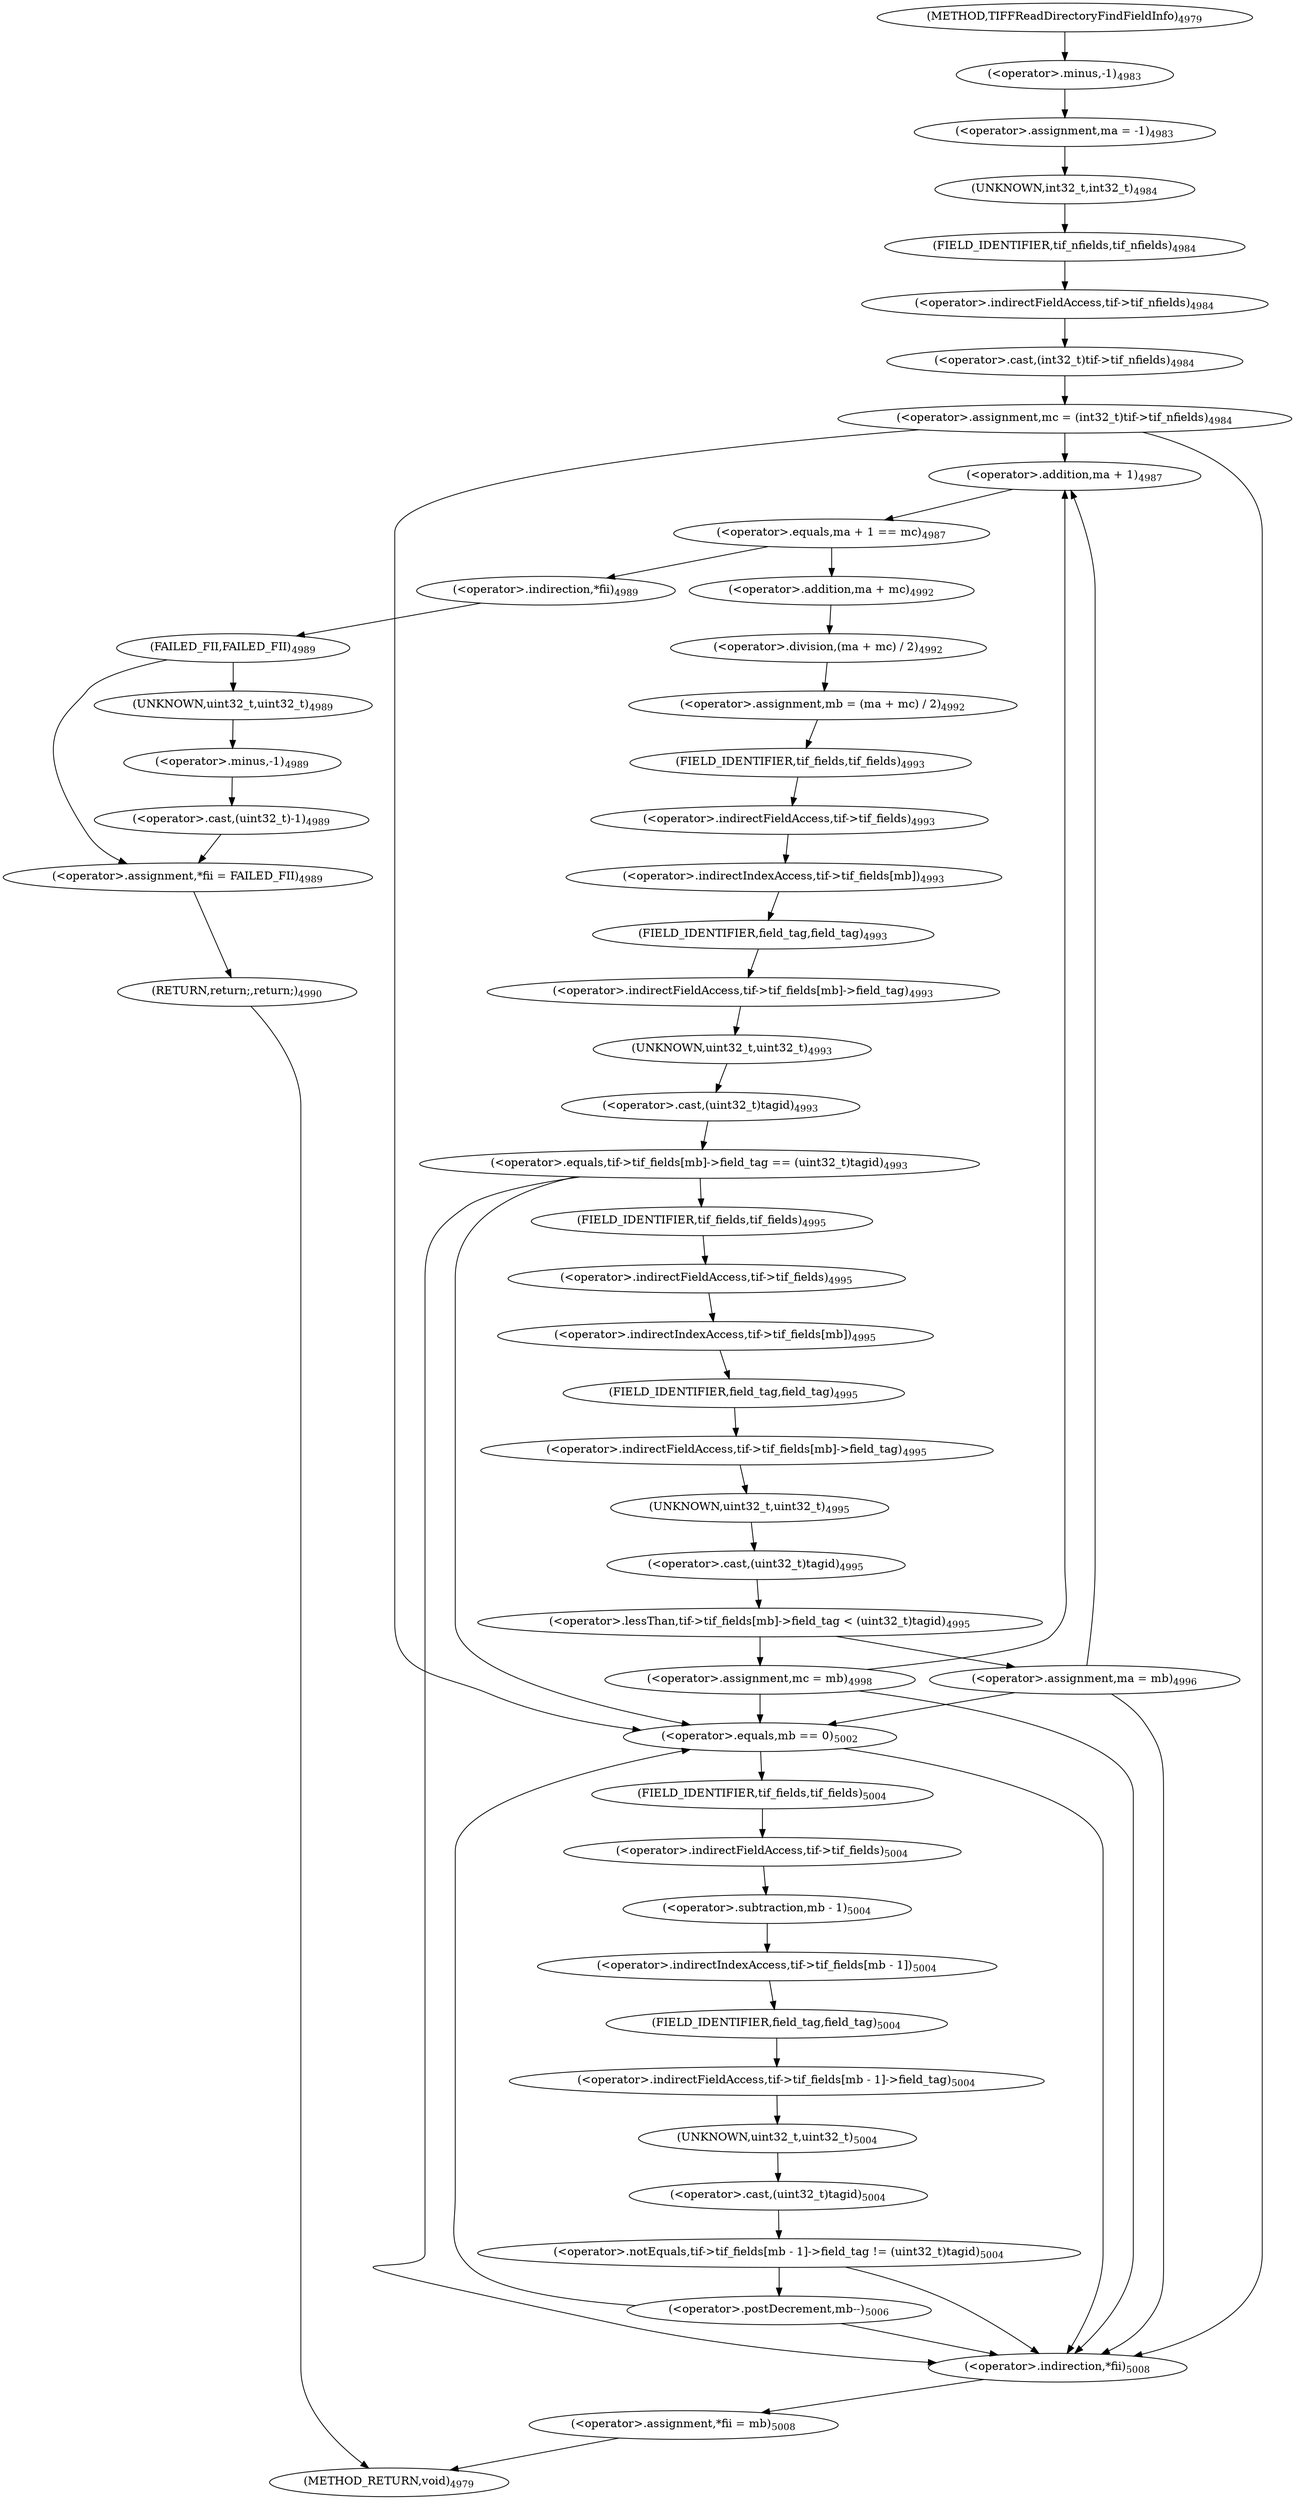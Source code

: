 digraph "TIFFReadDirectoryFindFieldInfo" {  
"90701" [label = <(&lt;operator&gt;.assignment,ma = -1)<SUB>4983</SUB>> ]
"90705" [label = <(&lt;operator&gt;.assignment,mc = (int32_t)tif-&gt;tif_nfields)<SUB>4984</SUB>> ]
"90801" [label = <(&lt;operator&gt;.assignment,*fii = mb)<SUB>5008</SUB>> ]
"90703" [label = <(&lt;operator&gt;.minus,-1)<SUB>4983</SUB>> ]
"90707" [label = <(&lt;operator&gt;.cast,(int32_t)tif-&gt;tif_nfields)<SUB>4984</SUB>> ]
"90802" [label = <(&lt;operator&gt;.indirection,*fii)<SUB>5008</SUB>> ]
"90708" [label = <(UNKNOWN,int32_t,int32_t)<SUB>4984</SUB>> ]
"90709" [label = <(&lt;operator&gt;.indirectFieldAccess,tif-&gt;tif_nfields)<SUB>4984</SUB>> ]
"90732" [label = <(&lt;operator&gt;.assignment,mb = (ma + mc) / 2)<SUB>4992</SUB>> ]
"90799" [label = <(&lt;operator&gt;.postDecrement,mb--)<SUB>5006</SUB>> ]
"90711" [label = <(FIELD_IDENTIFIER,tif_nfields,tif_nfields)<SUB>4984</SUB>> ]
"90716" [label = <(&lt;operator&gt;.equals,ma + 1 == mc)<SUB>4987</SUB>> ]
"90734" [label = <(&lt;operator&gt;.division,(ma + mc) / 2)<SUB>4992</SUB>> ]
"90740" [label = <(&lt;operator&gt;.equals,tif-&gt;tif_fields[mb]-&gt;field_tag == (uint32_t)tagid)<SUB>4993</SUB>> ]
"90754" [label = <(&lt;operator&gt;.lessThan,tif-&gt;tif_fields[mb]-&gt;field_tag &lt; (uint32_t)tagid)<SUB>4995</SUB>> ]
"90778" [label = <(&lt;operator&gt;.equals,mb == 0)<SUB>5002</SUB>> ]
"90784" [label = <(&lt;operator&gt;.notEquals,tif-&gt;tif_fields[mb - 1]-&gt;field_tag != (uint32_t)tagid)<SUB>5004</SUB>> ]
"90717" [label = <(&lt;operator&gt;.addition,ma + 1)<SUB>4987</SUB>> ]
"90722" [label = <(&lt;operator&gt;.assignment,*fii = FAILED_FII)<SUB>4989</SUB>> ]
"90731" [label = <(RETURN,return;,return;)<SUB>4990</SUB>> ]
"90735" [label = <(&lt;operator&gt;.addition,ma + mc)<SUB>4992</SUB>> ]
"90741" [label = <(&lt;operator&gt;.indirectFieldAccess,tif-&gt;tif_fields[mb]-&gt;field_tag)<SUB>4993</SUB>> ]
"90748" [label = <(&lt;operator&gt;.cast,(uint32_t)tagid)<SUB>4993</SUB>> ]
"90755" [label = <(&lt;operator&gt;.indirectFieldAccess,tif-&gt;tif_fields[mb]-&gt;field_tag)<SUB>4995</SUB>> ]
"90762" [label = <(&lt;operator&gt;.cast,(uint32_t)tagid)<SUB>4995</SUB>> ]
"90766" [label = <(&lt;operator&gt;.assignment,ma = mb)<SUB>4996</SUB>> ]
"90785" [label = <(&lt;operator&gt;.indirectFieldAccess,tif-&gt;tif_fields[mb - 1]-&gt;field_tag)<SUB>5004</SUB>> ]
"90794" [label = <(&lt;operator&gt;.cast,(uint32_t)tagid)<SUB>5004</SUB>> ]
"90723" [label = <(&lt;operator&gt;.indirection,*fii)<SUB>4989</SUB>> ]
"90725" [label = <(FAILED_FII,FAILED_FII)<SUB>4989</SUB>> ]
"90742" [label = <(&lt;operator&gt;.indirectIndexAccess,tif-&gt;tif_fields[mb])<SUB>4993</SUB>> ]
"90747" [label = <(FIELD_IDENTIFIER,field_tag,field_tag)<SUB>4993</SUB>> ]
"90749" [label = <(UNKNOWN,uint32_t,uint32_t)<SUB>4993</SUB>> ]
"90756" [label = <(&lt;operator&gt;.indirectIndexAccess,tif-&gt;tif_fields[mb])<SUB>4995</SUB>> ]
"90761" [label = <(FIELD_IDENTIFIER,field_tag,field_tag)<SUB>4995</SUB>> ]
"90763" [label = <(UNKNOWN,uint32_t,uint32_t)<SUB>4995</SUB>> ]
"90771" [label = <(&lt;operator&gt;.assignment,mc = mb)<SUB>4998</SUB>> ]
"90786" [label = <(&lt;operator&gt;.indirectIndexAccess,tif-&gt;tif_fields[mb - 1])<SUB>5004</SUB>> ]
"90793" [label = <(FIELD_IDENTIFIER,field_tag,field_tag)<SUB>5004</SUB>> ]
"90795" [label = <(UNKNOWN,uint32_t,uint32_t)<SUB>5004</SUB>> ]
"90743" [label = <(&lt;operator&gt;.indirectFieldAccess,tif-&gt;tif_fields)<SUB>4993</SUB>> ]
"90757" [label = <(&lt;operator&gt;.indirectFieldAccess,tif-&gt;tif_fields)<SUB>4995</SUB>> ]
"90787" [label = <(&lt;operator&gt;.indirectFieldAccess,tif-&gt;tif_fields)<SUB>5004</SUB>> ]
"90790" [label = <(&lt;operator&gt;.subtraction,mb - 1)<SUB>5004</SUB>> ]
"90727" [label = <(&lt;operator&gt;.cast,(uint32_t)-1)<SUB>4989</SUB>> ]
"90745" [label = <(FIELD_IDENTIFIER,tif_fields,tif_fields)<SUB>4993</SUB>> ]
"90759" [label = <(FIELD_IDENTIFIER,tif_fields,tif_fields)<SUB>4995</SUB>> ]
"90789" [label = <(FIELD_IDENTIFIER,tif_fields,tif_fields)<SUB>5004</SUB>> ]
"90728" [label = <(UNKNOWN,uint32_t,uint32_t)<SUB>4989</SUB>> ]
"90729" [label = <(&lt;operator&gt;.minus,-1)<SUB>4989</SUB>> ]
"90693" [label = <(METHOD,TIFFReadDirectoryFindFieldInfo)<SUB>4979</SUB>> ]
"90805" [label = <(METHOD_RETURN,void)<SUB>4979</SUB>> ]
  "90701" -> "90708" 
  "90705" -> "90717" 
  "90705" -> "90778" 
  "90705" -> "90802" 
  "90801" -> "90805" 
  "90703" -> "90701" 
  "90707" -> "90705" 
  "90802" -> "90801" 
  "90708" -> "90711" 
  "90709" -> "90707" 
  "90732" -> "90745" 
  "90799" -> "90778" 
  "90799" -> "90802" 
  "90711" -> "90709" 
  "90716" -> "90723" 
  "90716" -> "90735" 
  "90734" -> "90732" 
  "90740" -> "90778" 
  "90740" -> "90802" 
  "90740" -> "90759" 
  "90754" -> "90766" 
  "90754" -> "90771" 
  "90778" -> "90802" 
  "90778" -> "90789" 
  "90784" -> "90802" 
  "90784" -> "90799" 
  "90717" -> "90716" 
  "90722" -> "90731" 
  "90731" -> "90805" 
  "90735" -> "90734" 
  "90741" -> "90749" 
  "90748" -> "90740" 
  "90755" -> "90763" 
  "90762" -> "90754" 
  "90766" -> "90717" 
  "90766" -> "90778" 
  "90766" -> "90802" 
  "90785" -> "90795" 
  "90794" -> "90784" 
  "90723" -> "90725" 
  "90725" -> "90728" 
  "90725" -> "90722" 
  "90742" -> "90747" 
  "90747" -> "90741" 
  "90749" -> "90748" 
  "90756" -> "90761" 
  "90761" -> "90755" 
  "90763" -> "90762" 
  "90771" -> "90717" 
  "90771" -> "90778" 
  "90771" -> "90802" 
  "90786" -> "90793" 
  "90793" -> "90785" 
  "90795" -> "90794" 
  "90743" -> "90742" 
  "90757" -> "90756" 
  "90787" -> "90790" 
  "90790" -> "90786" 
  "90727" -> "90722" 
  "90745" -> "90743" 
  "90759" -> "90757" 
  "90789" -> "90787" 
  "90728" -> "90729" 
  "90729" -> "90727" 
  "90693" -> "90703" 
}
